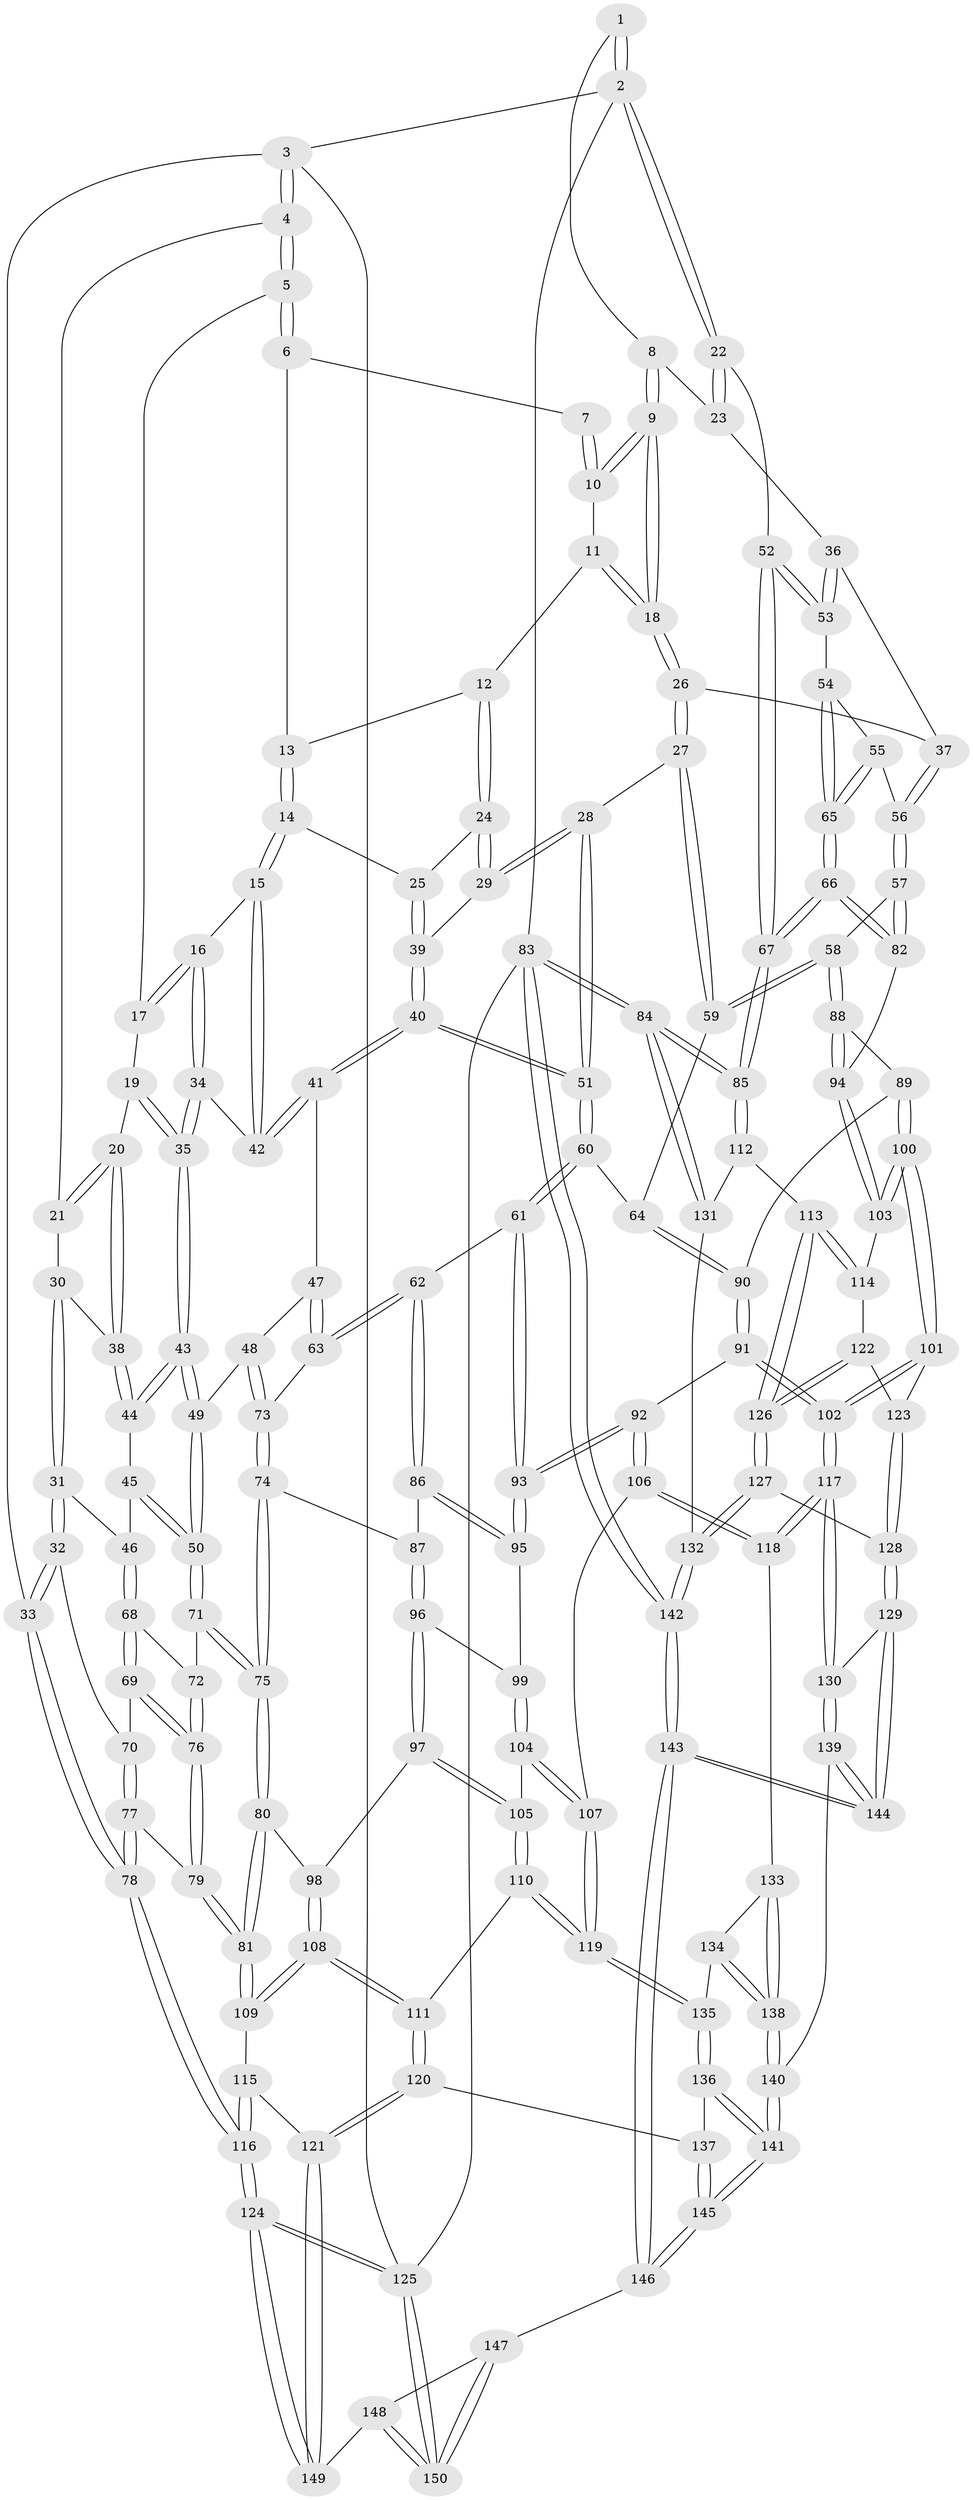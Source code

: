 // Generated by graph-tools (version 1.1) at 2025/51/03/09/25 03:51:00]
// undirected, 150 vertices, 372 edges
graph export_dot {
graph [start="1"]
  node [color=gray90,style=filled];
  1 [pos="+0.8532539998494173+0"];
  2 [pos="+1+0"];
  3 [pos="+0+0"];
  4 [pos="+0+0"];
  5 [pos="+0.3301695931683547+0"];
  6 [pos="+0.5221785631732196+0"];
  7 [pos="+0.7365306632199159+0"];
  8 [pos="+0.8237535048032466+0.04473975479003837"];
  9 [pos="+0.7562532115227302+0.10208931838238733"];
  10 [pos="+0.7063044963811755+0"];
  11 [pos="+0.6466187242709754+0.044553097306580705"];
  12 [pos="+0.619997622939233+0.05518540770734599"];
  13 [pos="+0.5643736581191013+0"];
  14 [pos="+0.5043004072191019+0.09883745510338945"];
  15 [pos="+0.5032493111143493+0.0990144821416512"];
  16 [pos="+0.41973339859445463+0.05861851646505651"];
  17 [pos="+0.3376725701780375+0"];
  18 [pos="+0.75061752522891+0.1202717088278502"];
  19 [pos="+0.28563758603620426+0.03449797677661343"];
  20 [pos="+0.19792375467352655+0.12935764527567012"];
  21 [pos="+0.061783445291727024+0"];
  22 [pos="+1+0"];
  23 [pos="+0.8789346843539565+0.07441895640967795"];
  24 [pos="+0.6155480938447538+0.14415428722505863"];
  25 [pos="+0.5209646896331189+0.10777119762207249"];
  26 [pos="+0.7427600592510386+0.17472096896537417"];
  27 [pos="+0.7267557717235291+0.18553860235683403"];
  28 [pos="+0.6761887844285512+0.18604361768583155"];
  29 [pos="+0.6246449666543785+0.1582804251170589"];
  30 [pos="+0.07040569214639086+0.0888354082715926"];
  31 [pos="+0.05436196331620855+0.21451495660134"];
  32 [pos="+0+0.22728102850923135"];
  33 [pos="+0+0.21867559892243096"];
  34 [pos="+0.3719888723266219+0.17361232972859778"];
  35 [pos="+0.3477538567292994+0.20241545654876544"];
  36 [pos="+0.8601011873708179+0.18772827153959964"];
  37 [pos="+0.8212429227146938+0.19097879867096546"];
  38 [pos="+0.1965418769797433+0.1392515306631003"];
  39 [pos="+0.5314214665273266+0.21982555795917957"];
  40 [pos="+0.5109204069308915+0.23777820273329547"];
  41 [pos="+0.502047458171587+0.23573501801342586"];
  42 [pos="+0.4803282362557986+0.15509224885583872"];
  43 [pos="+0.3418677323426948+0.2185453741182084"];
  44 [pos="+0.19623724786260385+0.15077062339180455"];
  45 [pos="+0.16311618984176882+0.18262282581477174"];
  46 [pos="+0.10604645507795213+0.23052725645361805"];
  47 [pos="+0.4880163587715207+0.2397569010533223"];
  48 [pos="+0.3675712592546283+0.24499038697827452"];
  49 [pos="+0.34368437603905494+0.2270444341931366"];
  50 [pos="+0.27993500325243253+0.2884525663690463"];
  51 [pos="+0.5815787723337127+0.3394242520294776"];
  52 [pos="+1+0"];
  53 [pos="+0.9160143691890308+0.20532142636073725"];
  54 [pos="+0.9196824208034248+0.24612550918358964"];
  55 [pos="+0.8697056981853397+0.33274604861629814"];
  56 [pos="+0.8369447307846876+0.3475766444201632"];
  57 [pos="+0.828835031959522+0.35541904345228675"];
  58 [pos="+0.7562766171282193+0.37953612008522386"];
  59 [pos="+0.7472709306101738+0.37455444084769207"];
  60 [pos="+0.5835224069084659+0.37066851594135114"];
  61 [pos="+0.568120615380668+0.3838040014959047"];
  62 [pos="+0.4766731545506769+0.38849670340612513"];
  63 [pos="+0.4524837320893423+0.380269977912895"];
  64 [pos="+0.6616363208393472+0.3869105686595794"];
  65 [pos="+1+0.39862396650063636"];
  66 [pos="+1+0.4540194723815819"];
  67 [pos="+1+0.4690560644511014"];
  68 [pos="+0.11765654079755233+0.25288148008447825"];
  69 [pos="+0.08279334445530628+0.3535950503939064"];
  70 [pos="+0.04916617162468161+0.37254052949880806"];
  71 [pos="+0.2457946215679517+0.3264042090154717"];
  72 [pos="+0.16999185078617576+0.29671741805707735"];
  73 [pos="+0.4155891399511942+0.37498622648434926"];
  74 [pos="+0.35831924366245393+0.4241578980534895"];
  75 [pos="+0.2653687648718338+0.44322943980906815"];
  76 [pos="+0.13263474356542784+0.4013447359359092"];
  77 [pos="+0.017827723463518696+0.43170289815388607"];
  78 [pos="+0+0.47064310830141853"];
  79 [pos="+0.15937167717430953+0.4952218013213874"];
  80 [pos="+0.2643722519890071+0.44467463117242806"];
  81 [pos="+0.16551038934456294+0.501214589113764"];
  82 [pos="+0.9392294895364034+0.4669921086166298"];
  83 [pos="+1+1"];
  84 [pos="+1+0.907669484729664"];
  85 [pos="+1+0.588024943653401"];
  86 [pos="+0.46197348998676285+0.485421273239481"];
  87 [pos="+0.39876727146247465+0.4818089206265815"];
  88 [pos="+0.7806465808376852+0.4698610524248284"];
  89 [pos="+0.6752862679292592+0.5255240219114338"];
  90 [pos="+0.6667487436104053+0.5218420699197972"];
  91 [pos="+0.577943829616417+0.5389344484272287"];
  92 [pos="+0.573369149909173+0.5388522142783688"];
  93 [pos="+0.5622636079671169+0.5233790945799751"];
  94 [pos="+0.8253753967719067+0.522524907552811"];
  95 [pos="+0.48302752369719604+0.5227043411365156"];
  96 [pos="+0.3996933812399992+0.5201829792035247"];
  97 [pos="+0.3540874740390075+0.5600348145523496"];
  98 [pos="+0.3356104988283761+0.5557186022817481"];
  99 [pos="+0.4550090389027396+0.5484497626613426"];
  100 [pos="+0.7285966640040673+0.629441202007254"];
  101 [pos="+0.7234834896834731+0.6454348680885457"];
  102 [pos="+0.7155709410519167+0.6499873333735421"];
  103 [pos="+0.8238926865327528+0.5372436243614845"];
  104 [pos="+0.4448797973903989+0.5902110140927911"];
  105 [pos="+0.38794005319921515+0.5975020099654812"];
  106 [pos="+0.5494855684183854+0.6530372496996766"];
  107 [pos="+0.4863403597810688+0.6441099086450848"];
  108 [pos="+0.25521323562994985+0.6625136509482897"];
  109 [pos="+0.15810859062877997+0.5327892980018791"];
  110 [pos="+0.3627741105024186+0.6821924690186563"];
  111 [pos="+0.2554887317706338+0.6636545612175032"];
  112 [pos="+0.958603203415725+0.6470020307764109"];
  113 [pos="+0.936962311123769+0.6434298890135933"];
  114 [pos="+0.8893951625233094+0.6195283499696412"];
  115 [pos="+0.10542661578779287+0.5744088883551347"];
  116 [pos="+0+0.7100720265226893"];
  117 [pos="+0.6299936472794407+0.7223224575096993"];
  118 [pos="+0.5704674391305229+0.6829728808894044"];
  119 [pos="+0.39514557549413765+0.7116976451437687"];
  120 [pos="+0.190159764399424+0.793819840036209"];
  121 [pos="+0.15869154318490084+0.8029425617183876"];
  122 [pos="+0.8099316835797494+0.6734723123126684"];
  123 [pos="+0.7445982119973682+0.6595856395290706"];
  124 [pos="+0+0.7930599217183422"];
  125 [pos="+0+1"];
  126 [pos="+0.8456109535891351+0.720975469582045"];
  127 [pos="+0.8432256636100011+0.7948983337660478"];
  128 [pos="+0.8054346082737114+0.7991104232491523"];
  129 [pos="+0.7198385216798063+0.8448146720019669"];
  130 [pos="+0.6301740769769043+0.7237716954875002"];
  131 [pos="+0.902969833916085+0.7862125770121362"];
  132 [pos="+0.8603005988686843+0.8021140762590929"];
  133 [pos="+0.5136348924846004+0.7286816929017862"];
  134 [pos="+0.481446960789399+0.7423887328041908"];
  135 [pos="+0.4015819633842981+0.7465076234263109"];
  136 [pos="+0.3934840705581617+0.7872139585135165"];
  137 [pos="+0.2944576546636953+0.8429154865283222"];
  138 [pos="+0.5042417954898148+0.830136406127192"];
  139 [pos="+0.511933932035488+0.8760815451687233"];
  140 [pos="+0.5077613272175829+0.8772883412561314"];
  141 [pos="+0.5042666176661893+0.8791063136999886"];
  142 [pos="+1+1"];
  143 [pos="+0.7984436015929377+1"];
  144 [pos="+0.703175162812473+0.9336225559595094"];
  145 [pos="+0.3875005821581575+1"];
  146 [pos="+0.3841677798190153+1"];
  147 [pos="+0.36540096197225214+1"];
  148 [pos="+0.1587057682925401+0.8737425112936519"];
  149 [pos="+0.15488334581706723+0.8049340487556873"];
  150 [pos="+0.004385071113487248+1"];
  1 -- 2;
  1 -- 2;
  1 -- 8;
  2 -- 3;
  2 -- 22;
  2 -- 22;
  2 -- 83;
  3 -- 4;
  3 -- 4;
  3 -- 33;
  3 -- 125;
  4 -- 5;
  4 -- 5;
  4 -- 21;
  5 -- 6;
  5 -- 6;
  5 -- 17;
  6 -- 7;
  6 -- 13;
  7 -- 10;
  7 -- 10;
  8 -- 9;
  8 -- 9;
  8 -- 23;
  9 -- 10;
  9 -- 10;
  9 -- 18;
  9 -- 18;
  10 -- 11;
  11 -- 12;
  11 -- 18;
  11 -- 18;
  12 -- 13;
  12 -- 24;
  12 -- 24;
  13 -- 14;
  13 -- 14;
  14 -- 15;
  14 -- 15;
  14 -- 25;
  15 -- 16;
  15 -- 42;
  15 -- 42;
  16 -- 17;
  16 -- 17;
  16 -- 34;
  16 -- 34;
  17 -- 19;
  18 -- 26;
  18 -- 26;
  19 -- 20;
  19 -- 35;
  19 -- 35;
  20 -- 21;
  20 -- 21;
  20 -- 38;
  20 -- 38;
  21 -- 30;
  22 -- 23;
  22 -- 23;
  22 -- 52;
  23 -- 36;
  24 -- 25;
  24 -- 29;
  24 -- 29;
  25 -- 39;
  25 -- 39;
  26 -- 27;
  26 -- 27;
  26 -- 37;
  27 -- 28;
  27 -- 59;
  27 -- 59;
  28 -- 29;
  28 -- 29;
  28 -- 51;
  28 -- 51;
  29 -- 39;
  30 -- 31;
  30 -- 31;
  30 -- 38;
  31 -- 32;
  31 -- 32;
  31 -- 46;
  32 -- 33;
  32 -- 33;
  32 -- 70;
  33 -- 78;
  33 -- 78;
  34 -- 35;
  34 -- 35;
  34 -- 42;
  35 -- 43;
  35 -- 43;
  36 -- 37;
  36 -- 53;
  36 -- 53;
  37 -- 56;
  37 -- 56;
  38 -- 44;
  38 -- 44;
  39 -- 40;
  39 -- 40;
  40 -- 41;
  40 -- 41;
  40 -- 51;
  40 -- 51;
  41 -- 42;
  41 -- 42;
  41 -- 47;
  43 -- 44;
  43 -- 44;
  43 -- 49;
  43 -- 49;
  44 -- 45;
  45 -- 46;
  45 -- 50;
  45 -- 50;
  46 -- 68;
  46 -- 68;
  47 -- 48;
  47 -- 63;
  47 -- 63;
  48 -- 49;
  48 -- 73;
  48 -- 73;
  49 -- 50;
  49 -- 50;
  50 -- 71;
  50 -- 71;
  51 -- 60;
  51 -- 60;
  52 -- 53;
  52 -- 53;
  52 -- 67;
  52 -- 67;
  53 -- 54;
  54 -- 55;
  54 -- 65;
  54 -- 65;
  55 -- 56;
  55 -- 65;
  55 -- 65;
  56 -- 57;
  56 -- 57;
  57 -- 58;
  57 -- 82;
  57 -- 82;
  58 -- 59;
  58 -- 59;
  58 -- 88;
  58 -- 88;
  59 -- 64;
  60 -- 61;
  60 -- 61;
  60 -- 64;
  61 -- 62;
  61 -- 93;
  61 -- 93;
  62 -- 63;
  62 -- 63;
  62 -- 86;
  62 -- 86;
  63 -- 73;
  64 -- 90;
  64 -- 90;
  65 -- 66;
  65 -- 66;
  66 -- 67;
  66 -- 67;
  66 -- 82;
  66 -- 82;
  67 -- 85;
  67 -- 85;
  68 -- 69;
  68 -- 69;
  68 -- 72;
  69 -- 70;
  69 -- 76;
  69 -- 76;
  70 -- 77;
  70 -- 77;
  71 -- 72;
  71 -- 75;
  71 -- 75;
  72 -- 76;
  72 -- 76;
  73 -- 74;
  73 -- 74;
  74 -- 75;
  74 -- 75;
  74 -- 87;
  75 -- 80;
  75 -- 80;
  76 -- 79;
  76 -- 79;
  77 -- 78;
  77 -- 78;
  77 -- 79;
  78 -- 116;
  78 -- 116;
  79 -- 81;
  79 -- 81;
  80 -- 81;
  80 -- 81;
  80 -- 98;
  81 -- 109;
  81 -- 109;
  82 -- 94;
  83 -- 84;
  83 -- 84;
  83 -- 142;
  83 -- 142;
  83 -- 125;
  84 -- 85;
  84 -- 85;
  84 -- 131;
  84 -- 131;
  85 -- 112;
  85 -- 112;
  86 -- 87;
  86 -- 95;
  86 -- 95;
  87 -- 96;
  87 -- 96;
  88 -- 89;
  88 -- 94;
  88 -- 94;
  89 -- 90;
  89 -- 100;
  89 -- 100;
  90 -- 91;
  90 -- 91;
  91 -- 92;
  91 -- 102;
  91 -- 102;
  92 -- 93;
  92 -- 93;
  92 -- 106;
  92 -- 106;
  93 -- 95;
  93 -- 95;
  94 -- 103;
  94 -- 103;
  95 -- 99;
  96 -- 97;
  96 -- 97;
  96 -- 99;
  97 -- 98;
  97 -- 105;
  97 -- 105;
  98 -- 108;
  98 -- 108;
  99 -- 104;
  99 -- 104;
  100 -- 101;
  100 -- 101;
  100 -- 103;
  100 -- 103;
  101 -- 102;
  101 -- 102;
  101 -- 123;
  102 -- 117;
  102 -- 117;
  103 -- 114;
  104 -- 105;
  104 -- 107;
  104 -- 107;
  105 -- 110;
  105 -- 110;
  106 -- 107;
  106 -- 118;
  106 -- 118;
  107 -- 119;
  107 -- 119;
  108 -- 109;
  108 -- 109;
  108 -- 111;
  108 -- 111;
  109 -- 115;
  110 -- 111;
  110 -- 119;
  110 -- 119;
  111 -- 120;
  111 -- 120;
  112 -- 113;
  112 -- 131;
  113 -- 114;
  113 -- 114;
  113 -- 126;
  113 -- 126;
  114 -- 122;
  115 -- 116;
  115 -- 116;
  115 -- 121;
  116 -- 124;
  116 -- 124;
  117 -- 118;
  117 -- 118;
  117 -- 130;
  117 -- 130;
  118 -- 133;
  119 -- 135;
  119 -- 135;
  120 -- 121;
  120 -- 121;
  120 -- 137;
  121 -- 149;
  121 -- 149;
  122 -- 123;
  122 -- 126;
  122 -- 126;
  123 -- 128;
  123 -- 128;
  124 -- 125;
  124 -- 125;
  124 -- 149;
  124 -- 149;
  125 -- 150;
  125 -- 150;
  126 -- 127;
  126 -- 127;
  127 -- 128;
  127 -- 132;
  127 -- 132;
  128 -- 129;
  128 -- 129;
  129 -- 130;
  129 -- 144;
  129 -- 144;
  130 -- 139;
  130 -- 139;
  131 -- 132;
  132 -- 142;
  132 -- 142;
  133 -- 134;
  133 -- 138;
  133 -- 138;
  134 -- 135;
  134 -- 138;
  134 -- 138;
  135 -- 136;
  135 -- 136;
  136 -- 137;
  136 -- 141;
  136 -- 141;
  137 -- 145;
  137 -- 145;
  138 -- 140;
  138 -- 140;
  139 -- 140;
  139 -- 144;
  139 -- 144;
  140 -- 141;
  140 -- 141;
  141 -- 145;
  141 -- 145;
  142 -- 143;
  142 -- 143;
  143 -- 144;
  143 -- 144;
  143 -- 146;
  143 -- 146;
  145 -- 146;
  145 -- 146;
  146 -- 147;
  147 -- 148;
  147 -- 150;
  147 -- 150;
  148 -- 149;
  148 -- 150;
  148 -- 150;
}
